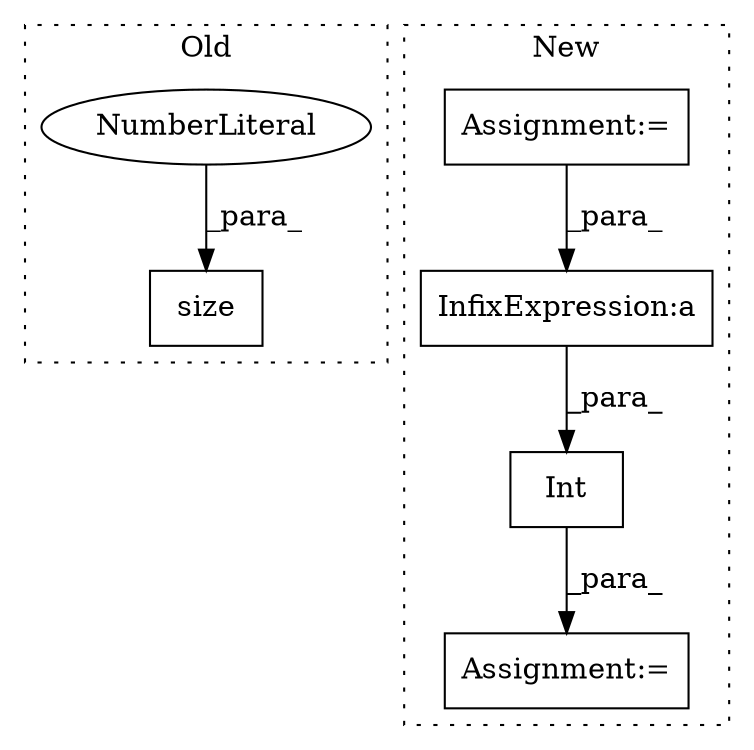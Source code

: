 digraph G {
subgraph cluster0 {
1 [label="size" a="32" s="3752,3758" l="5,1" shape="box"];
3 [label="NumberLiteral" a="34" s="3757" l="1" shape="ellipse"];
label = "Old";
style="dotted";
}
subgraph cluster1 {
2 [label="Int" a="32" s="6730,6763" l="4,1" shape="box"];
4 [label="Assignment:=" a="7" s="6504" l="1" shape="box"];
5 [label="InfixExpression:a" a="27" s="6746" l="3" shape="box"];
6 [label="Assignment:=" a="7" s="6785" l="1" shape="box"];
label = "New";
style="dotted";
}
2 -> 6 [label="_para_"];
3 -> 1 [label="_para_"];
4 -> 5 [label="_para_"];
5 -> 2 [label="_para_"];
}